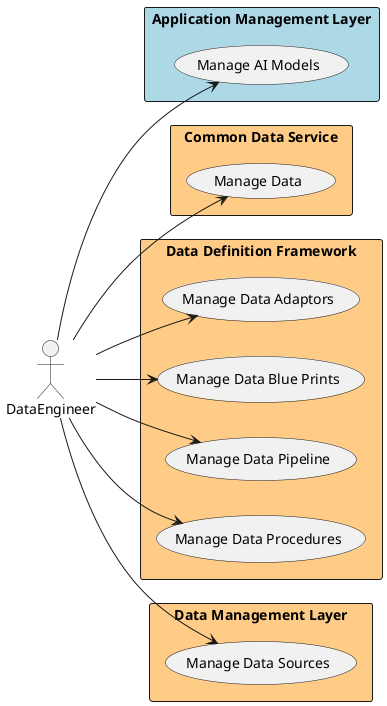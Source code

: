 @startuml

left to right direction


Actor "DataEngineer" as DataEngineer


rectangle "Application Management Layer" as aml #lightblue {
        usecase "Manage AI Models" as ManageAIModels
    DataEngineer --> ManageAIModels

}

rectangle "Common Data Service" as cds #ffcc88 {
        usecase "Manage Data" as ManageData
    DataEngineer --> ManageData

}

rectangle "Data Definition Framework" as ddf #ffcc88 {
        usecase "Manage Data Adaptors" as ManageDataAdaptors
    DataEngineer --> ManageDataAdaptors
    usecase "Manage Data Blue Prints" as ManageDataBluePrints
    DataEngineer --> ManageDataBluePrints
    usecase "Manage Data Pipeline" as ManageDataPipeline
    DataEngineer --> ManageDataPipeline
    usecase "Manage Data Procedures" as ManageDataProcedures
    DataEngineer --> ManageDataProcedures

}

rectangle "Data Management Layer" as dml #ffcc88 {
        usecase "Manage Data Sources" as ManageDataSources
    DataEngineer --> ManageDataSources

}


@enduml
